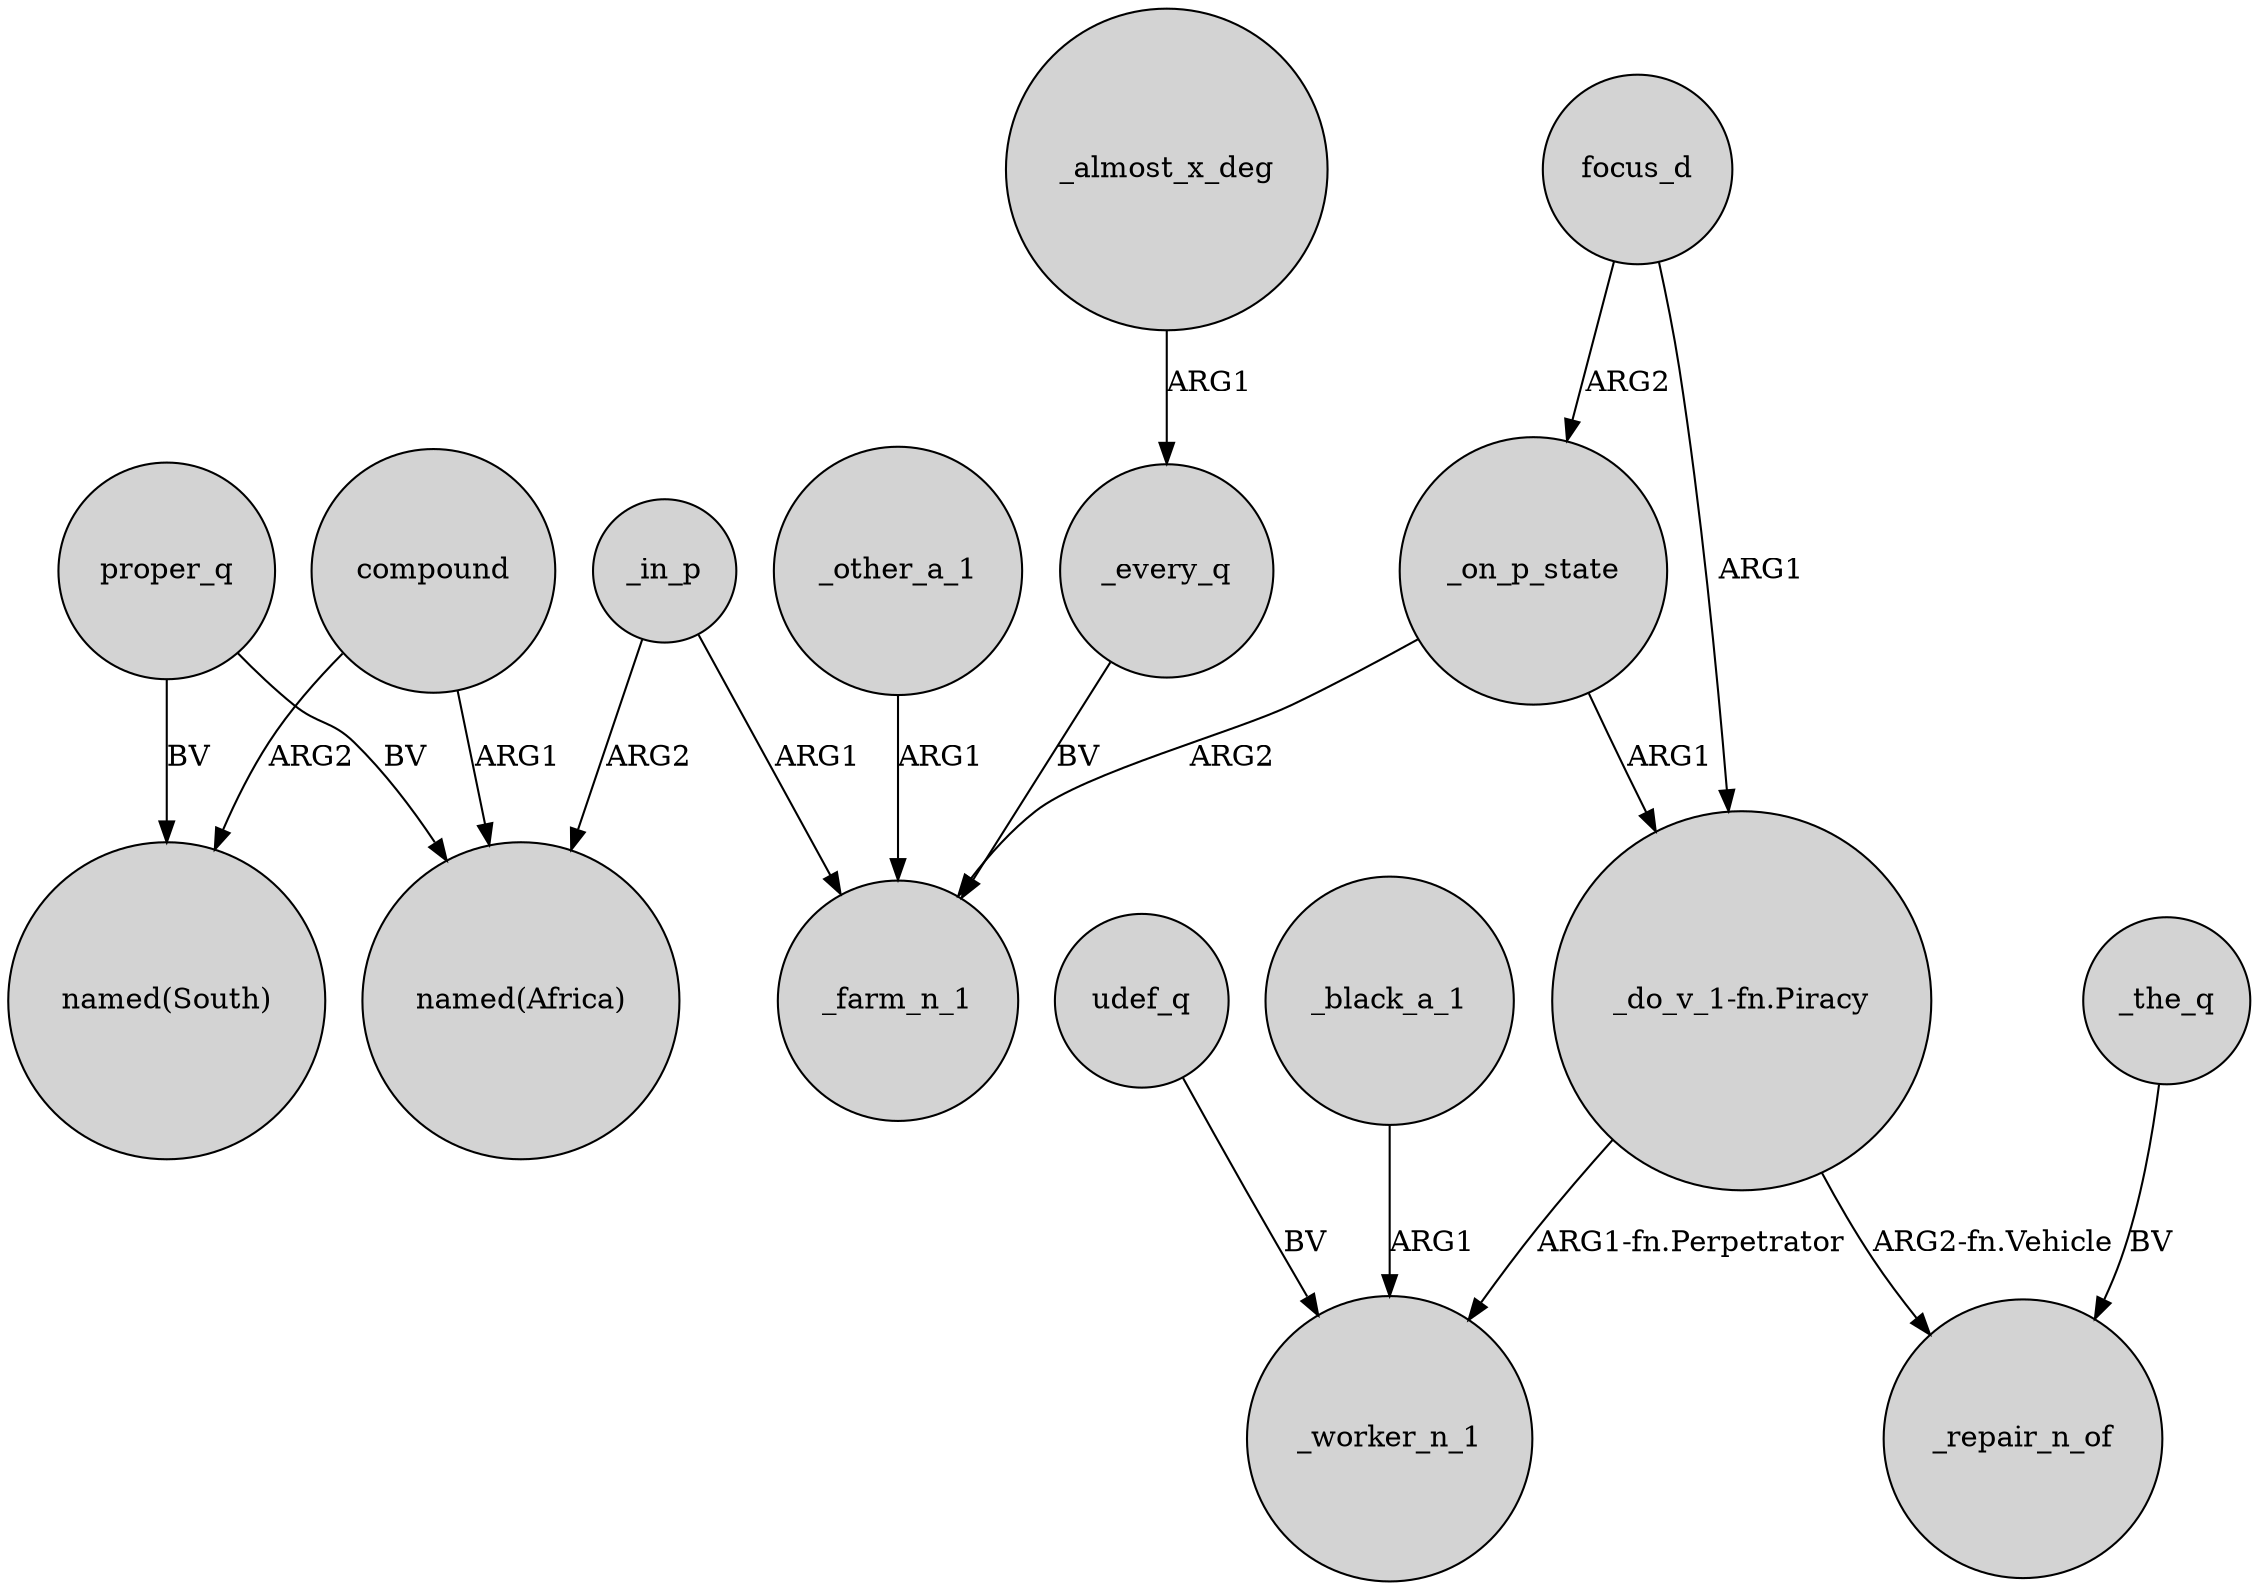 digraph {
	node [shape=circle style=filled]
	_other_a_1 -> _farm_n_1 [label=ARG1]
	compound -> "named(Africa)" [label=ARG1]
	focus_d -> "_do_v_1-fn.Piracy" [label=ARG1]
	_in_p -> _farm_n_1 [label=ARG1]
	udef_q -> _worker_n_1 [label=BV]
	_black_a_1 -> _worker_n_1 [label=ARG1]
	"_do_v_1-fn.Piracy" -> _worker_n_1 [label="ARG1-fn.Perpetrator"]
	proper_q -> "named(South)" [label=BV]
	focus_d -> _on_p_state [label=ARG2]
	_on_p_state -> "_do_v_1-fn.Piracy" [label=ARG1]
	compound -> "named(South)" [label=ARG2]
	_on_p_state -> _farm_n_1 [label=ARG2]
	_every_q -> _farm_n_1 [label=BV]
	proper_q -> "named(Africa)" [label=BV]
	_almost_x_deg -> _every_q [label=ARG1]
	_the_q -> _repair_n_of [label=BV]
	_in_p -> "named(Africa)" [label=ARG2]
	"_do_v_1-fn.Piracy" -> _repair_n_of [label="ARG2-fn.Vehicle"]
}
